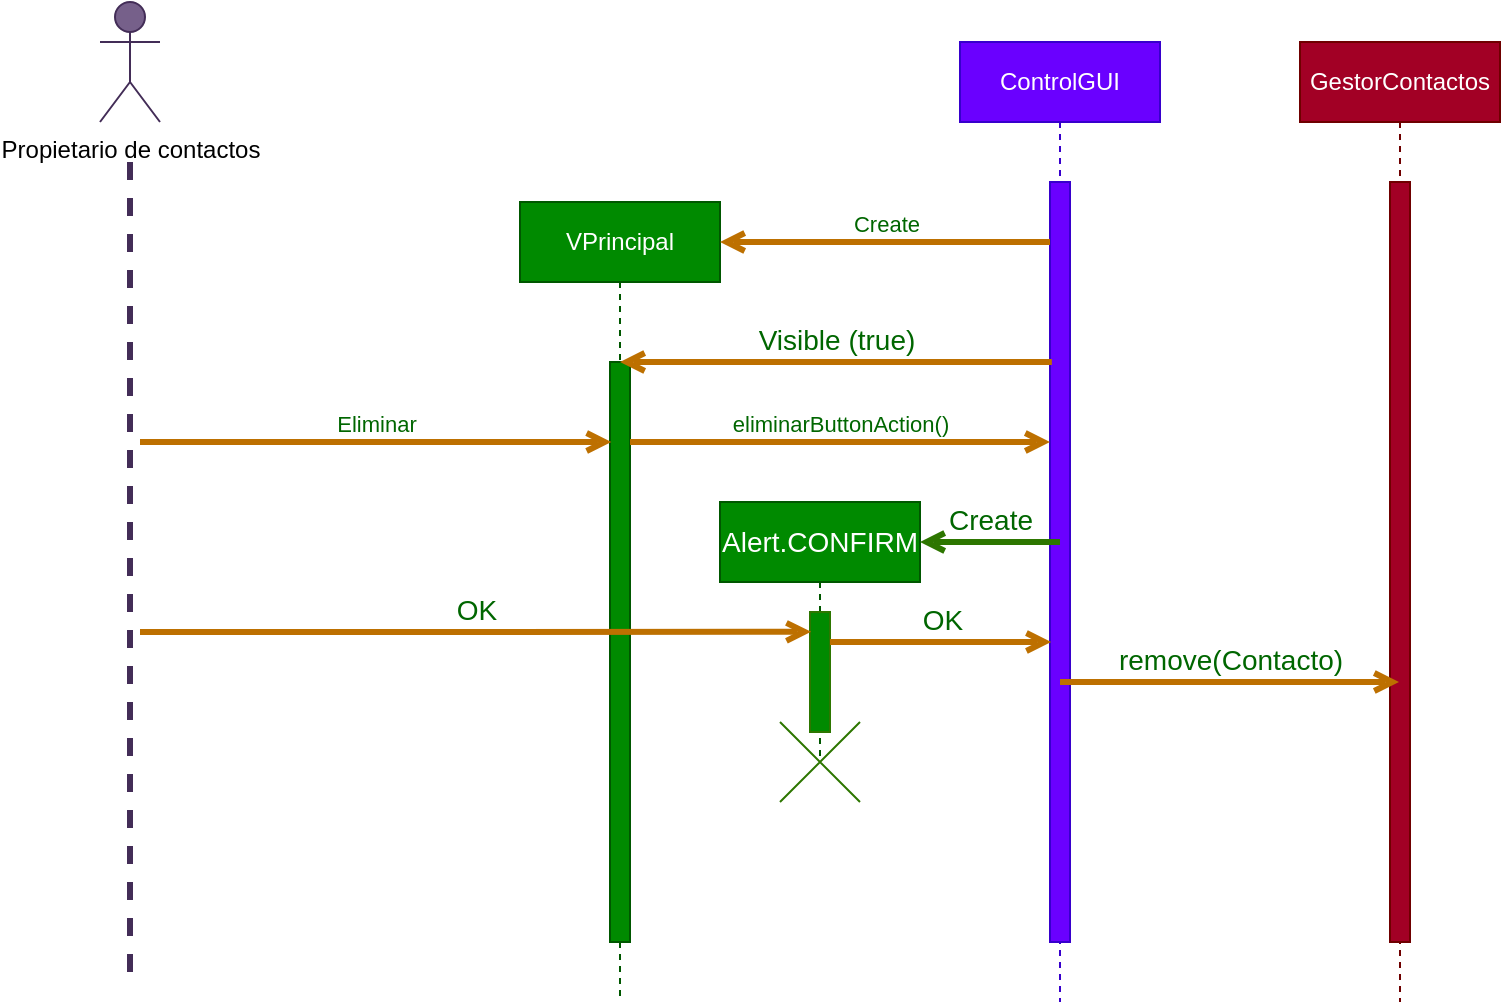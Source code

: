 <mxfile>
    <diagram id="LKaKQfK8-kJvVLxzSaqW" name="Página-1">
        <mxGraphModel dx="2498" dy="658" grid="1" gridSize="10" guides="1" tooltips="1" connect="1" arrows="1" fold="1" page="1" pageScale="1" pageWidth="1600" pageHeight="1200" background="#ffffff" math="0" shadow="0">
            <root>
                <mxCell id="0"/>
                <mxCell id="1" parent="0"/>
                <mxCell id="240" value="Propietario de contactos" style="shape=umlActor;verticalLabelPosition=bottom;verticalAlign=top;html=1;fillColor=#76608a;strokeColor=#432D57;fontColor=#000000;" parent="1" vertex="1">
                    <mxGeometry x="20" y="40" width="30" height="60" as="geometry"/>
                </mxCell>
                <mxCell id="241" value="" style="endArrow=none;startArrow=none;endFill=0;startFill=0;endSize=8;html=1;verticalAlign=bottom;labelBackgroundColor=none;strokeWidth=3;fillColor=#76608a;strokeColor=#432D57;dashed=1;" parent="1" edge="1">
                    <mxGeometry width="160" relative="1" as="geometry">
                        <mxPoint x="35.0" y="120" as="sourcePoint"/>
                        <mxPoint x="35.0" y="530" as="targetPoint"/>
                    </mxGeometry>
                </mxCell>
                <mxCell id="242" value="VPrincipal" style="shape=umlLifeline;perimeter=lifelinePerimeter;whiteSpace=wrap;html=1;container=1;collapsible=0;recursiveResize=0;outlineConnect=0;fillColor=#008a00;strokeColor=#005700;fontColor=#ffffff;" parent="1" vertex="1">
                    <mxGeometry x="230" y="140" width="100" height="400" as="geometry"/>
                </mxCell>
                <mxCell id="243" value="" style="html=1;points=[];perimeter=orthogonalPerimeter;fillColor=#008a00;strokeColor=#005700;fontColor=#ffffff;" parent="242" vertex="1">
                    <mxGeometry x="45" y="80" width="10" height="290" as="geometry"/>
                </mxCell>
                <mxCell id="244" value="ControlGUI" style="shape=umlLifeline;perimeter=lifelinePerimeter;whiteSpace=wrap;html=1;container=1;collapsible=0;recursiveResize=0;outlineConnect=0;strokeColor=#3700CC;fillColor=#6a00ff;fontColor=#ffffff;" parent="1" vertex="1">
                    <mxGeometry x="450" y="60" width="100" height="480" as="geometry"/>
                </mxCell>
                <mxCell id="246" value="" style="html=1;points=[];perimeter=orthogonalPerimeter;fillColor=#6a00ff;strokeColor=#3700CC;fontColor=#ffffff;" parent="244" vertex="1">
                    <mxGeometry x="45" y="70" width="10" height="380" as="geometry"/>
                </mxCell>
                <mxCell id="247" value="Eliminar" style="html=1;verticalAlign=bottom;labelBackgroundColor=none;endArrow=open;endFill=0;fontColor=#006600;strokeWidth=3;fillColor=#f0a30a;strokeColor=#BD7000;entryX=0.067;entryY=0.138;entryDx=0;entryDy=0;entryPerimeter=0;" parent="1" target="243" edge="1">
                    <mxGeometry width="160" relative="1" as="geometry">
                        <mxPoint x="40" y="260" as="sourcePoint"/>
                        <mxPoint x="250" y="260" as="targetPoint"/>
                    </mxGeometry>
                </mxCell>
                <mxCell id="248" value="Create" style="html=1;verticalAlign=bottom;labelBackgroundColor=none;endArrow=open;endFill=0;fontColor=#006600;strokeWidth=3;fillColor=#f0a30a;strokeColor=#BD7000;" parent="1" source="246" edge="1">
                    <mxGeometry width="160" relative="1" as="geometry">
                        <mxPoint x="670" y="160" as="sourcePoint"/>
                        <mxPoint x="330.0" y="160" as="targetPoint"/>
                    </mxGeometry>
                </mxCell>
                <mxCell id="249" value="eliminarButtonAction()" style="html=1;verticalAlign=bottom;labelBackgroundColor=none;endArrow=open;endFill=0;fontColor=#006600;strokeWidth=3;fillColor=#f0a30a;strokeColor=#BD7000;" parent="1" source="243" target="246" edge="1">
                    <mxGeometry width="160" relative="1" as="geometry">
                        <mxPoint x="300" y="260.0" as="sourcePoint"/>
                        <mxPoint x="600" y="260.0" as="targetPoint"/>
                        <Array as="points">
                            <mxPoint x="410" y="260"/>
                        </Array>
                    </mxGeometry>
                </mxCell>
                <mxCell id="257" value="GestorContactos" style="shape=umlLifeline;perimeter=lifelinePerimeter;whiteSpace=wrap;html=1;container=1;collapsible=0;recursiveResize=0;outlineConnect=0;fillColor=#a20025;strokeColor=#6F0000;fontColor=#ffffff;" parent="1" vertex="1">
                    <mxGeometry x="620" y="60" width="100" height="480" as="geometry"/>
                </mxCell>
                <mxCell id="258" value="" style="html=1;points=[];perimeter=orthogonalPerimeter;fillColor=#a20025;strokeColor=#6F0000;fontColor=#ffffff;" parent="257" vertex="1">
                    <mxGeometry x="45" y="70" width="10" height="380" as="geometry"/>
                </mxCell>
                <mxCell id="260" value="Visible (true)" style="html=1;verticalAlign=bottom;labelBackgroundColor=none;endArrow=open;endFill=0;fontColor=#006600;strokeWidth=3;fillColor=#f0a30a;strokeColor=#BD7000;fontSize=14;" edge="1" parent="1">
                    <mxGeometry width="160" relative="1" as="geometry">
                        <mxPoint x="495.93" y="220" as="sourcePoint"/>
                        <mxPoint x="280.001" y="220" as="targetPoint"/>
                    </mxGeometry>
                </mxCell>
                <mxCell id="266" value="Alert.CONFIRM" style="shape=umlLifeline;perimeter=lifelinePerimeter;whiteSpace=wrap;html=1;container=1;collapsible=0;recursiveResize=0;outlineConnect=0;fontColor=#ffffff;strokeColor=#005700;fillColor=#008A00;fontSize=14;" vertex="1" parent="1">
                    <mxGeometry x="330" y="290" width="100" height="130" as="geometry"/>
                </mxCell>
                <mxCell id="267" value="" style="html=1;points=[];perimeter=orthogonalPerimeter;strokeColor=#2D7600;fontColor=#ffffff;fillColor=#008A00;fontSize=14;" vertex="1" parent="266">
                    <mxGeometry x="45" y="55" width="10" height="60" as="geometry"/>
                </mxCell>
                <mxCell id="268" value="Create" style="html=1;verticalAlign=bottom;labelBackgroundColor=none;endArrow=open;endFill=0;fontColor=#006600;strokeWidth=3;fillColor=#60a917;strokeColor=#2D7600;fontSize=14;" edge="1" parent="1">
                    <mxGeometry width="160" relative="1" as="geometry">
                        <mxPoint x="500" y="310" as="sourcePoint"/>
                        <mxPoint x="430" y="310" as="targetPoint"/>
                    </mxGeometry>
                </mxCell>
                <mxCell id="269" value="" style="shape=umlDestroy;dashed=0;fillColor=#60a917;strokeColor=#2D7600;fontColor=#ffffff;fontSize=14;" vertex="1" parent="1">
                    <mxGeometry x="360" y="400" width="40" height="40" as="geometry"/>
                </mxCell>
                <mxCell id="270" value="OK" style="html=1;verticalAlign=bottom;labelBackgroundColor=none;endArrow=open;endFill=0;fontColor=#006600;strokeWidth=3;fillColor=#f0a30a;strokeColor=#BD7000;entryX=0.057;entryY=0.165;entryDx=0;entryDy=0;entryPerimeter=0;fontSize=14;" edge="1" parent="1" target="267">
                    <mxGeometry width="160" relative="1" as="geometry">
                        <mxPoint x="40" y="355" as="sourcePoint"/>
                        <mxPoint x="370" y="400" as="targetPoint"/>
                    </mxGeometry>
                </mxCell>
                <mxCell id="271" value="OK" style="html=1;verticalAlign=bottom;labelBackgroundColor=none;endArrow=open;endFill=0;fontColor=#006600;strokeWidth=3;fillColor=#f0a30a;strokeColor=#BD7000;fontSize=14;" edge="1" parent="1" source="267">
                    <mxGeometry width="160" relative="1" as="geometry">
                        <mxPoint x="410" y="360.1" as="sourcePoint"/>
                        <mxPoint x="495.57" y="360" as="targetPoint"/>
                    </mxGeometry>
                </mxCell>
                <mxCell id="272" value="remove(Contacto)" style="html=1;verticalAlign=bottom;labelBackgroundColor=none;endArrow=open;endFill=0;fontColor=#006600;strokeWidth=3;fillColor=#f0a30a;strokeColor=#BD7000;fontSize=14;" edge="1" parent="1" target="257">
                    <mxGeometry width="160" relative="1" as="geometry">
                        <mxPoint x="500" y="380" as="sourcePoint"/>
                        <mxPoint x="610.57" y="380" as="targetPoint"/>
                    </mxGeometry>
                </mxCell>
            </root>
        </mxGraphModel>
    </diagram>
</mxfile>